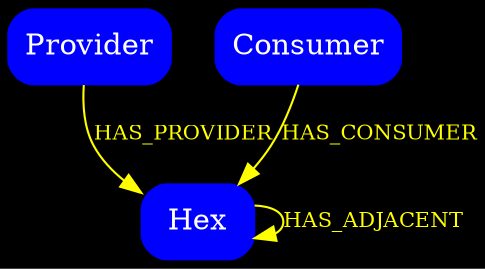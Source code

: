 digraph diag {
  node [shape=Mrecord, color=Blue, fillcolor=Blue, style=filled, fontcolor=white];
  edge [fontcolor=yellow, color=yellow,fontsize=10];
  bgcolor=black;
  nodesep=0.2;

  Provider [label="Provider"];
  Consumer [label="Consumer"];
  Hex [label="Hex"];

  Provider -> Hex [label=HAS_PROVIDER];
  Consumer -> Hex [label=HAS_CONSUMER];
  Hex -> Hex [label=HAS_ADJACENT];
}
